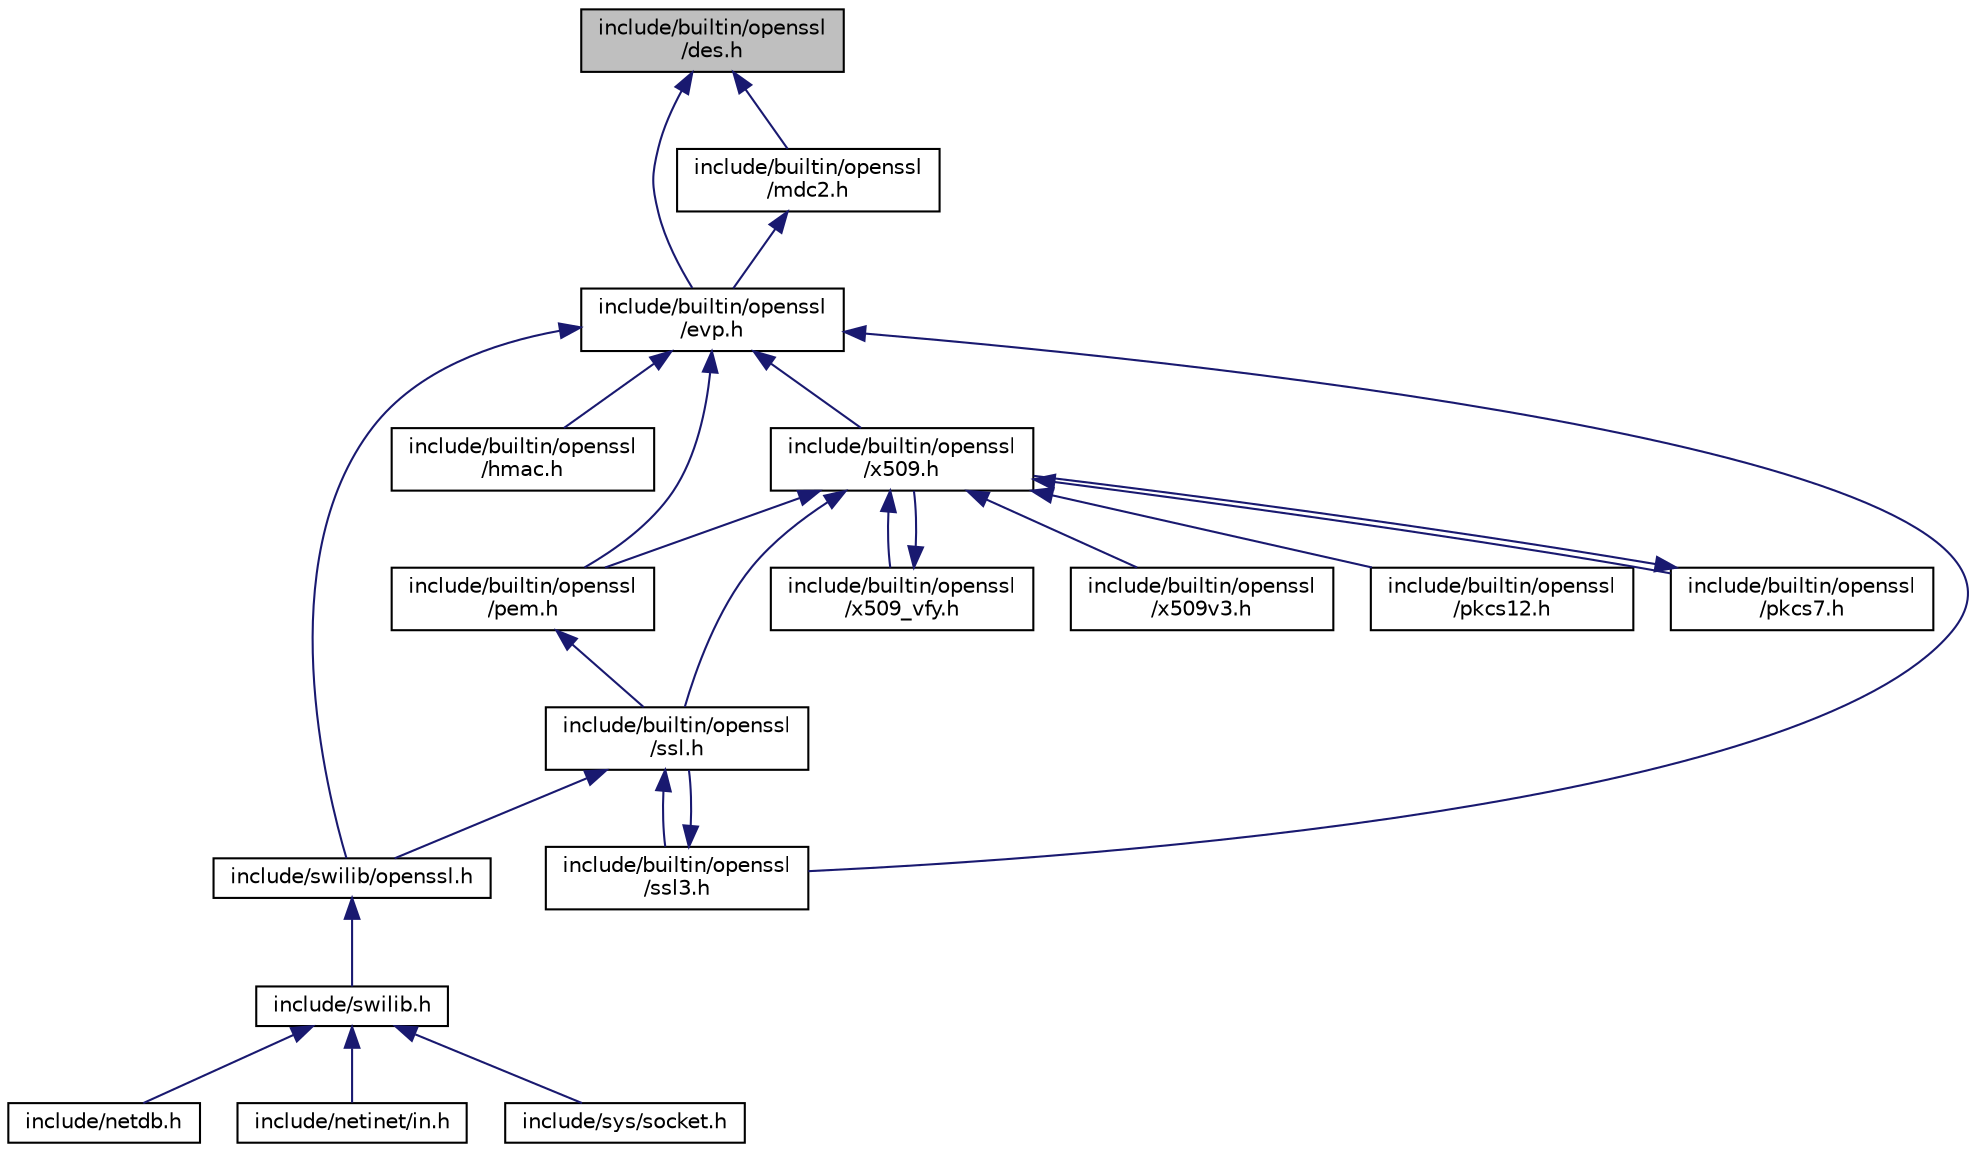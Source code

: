 digraph "include/builtin/openssl/des.h"
{
 // LATEX_PDF_SIZE
  edge [fontname="Helvetica",fontsize="10",labelfontname="Helvetica",labelfontsize="10"];
  node [fontname="Helvetica",fontsize="10",shape=record];
  Node1 [label="include/builtin/openssl\l/des.h",height=0.2,width=0.4,color="black", fillcolor="grey75", style="filled", fontcolor="black",tooltip=" "];
  Node1 -> Node2 [dir="back",color="midnightblue",fontsize="10",style="solid",fontname="Helvetica"];
  Node2 [label="include/builtin/openssl\l/evp.h",height=0.2,width=0.4,color="black", fillcolor="white", style="filled",URL="$evp_8h.html",tooltip=" "];
  Node2 -> Node3 [dir="back",color="midnightblue",fontsize="10",style="solid",fontname="Helvetica"];
  Node3 [label="include/swilib/openssl.h",height=0.2,width=0.4,color="black", fillcolor="white", style="filled",URL="$openssl_8h.html",tooltip=" "];
  Node3 -> Node4 [dir="back",color="midnightblue",fontsize="10",style="solid",fontname="Helvetica"];
  Node4 [label="include/swilib.h",height=0.2,width=0.4,color="black", fillcolor="white", style="filled",URL="$swilib_8h.html",tooltip=" "];
  Node4 -> Node5 [dir="back",color="midnightblue",fontsize="10",style="solid",fontname="Helvetica"];
  Node5 [label="include/netdb.h",height=0.2,width=0.4,color="black", fillcolor="white", style="filled",URL="$netdb_8h.html",tooltip=" "];
  Node4 -> Node6 [dir="back",color="midnightblue",fontsize="10",style="solid",fontname="Helvetica"];
  Node6 [label="include/netinet/in.h",height=0.2,width=0.4,color="black", fillcolor="white", style="filled",URL="$in_8h.html",tooltip=" "];
  Node4 -> Node7 [dir="back",color="midnightblue",fontsize="10",style="solid",fontname="Helvetica"];
  Node7 [label="include/sys/socket.h",height=0.2,width=0.4,color="black", fillcolor="white", style="filled",URL="$sys_2socket_8h.html",tooltip=" "];
  Node2 -> Node8 [dir="back",color="midnightblue",fontsize="10",style="solid",fontname="Helvetica"];
  Node8 [label="include/builtin/openssl\l/hmac.h",height=0.2,width=0.4,color="black", fillcolor="white", style="filled",URL="$hmac_8h.html",tooltip=" "];
  Node2 -> Node9 [dir="back",color="midnightblue",fontsize="10",style="solid",fontname="Helvetica"];
  Node9 [label="include/builtin/openssl\l/pem.h",height=0.2,width=0.4,color="black", fillcolor="white", style="filled",URL="$pem_8h.html",tooltip=" "];
  Node9 -> Node10 [dir="back",color="midnightblue",fontsize="10",style="solid",fontname="Helvetica"];
  Node10 [label="include/builtin/openssl\l/ssl.h",height=0.2,width=0.4,color="black", fillcolor="white", style="filled",URL="$ssl_8h.html",tooltip=" "];
  Node10 -> Node3 [dir="back",color="midnightblue",fontsize="10",style="solid",fontname="Helvetica"];
  Node10 -> Node11 [dir="back",color="midnightblue",fontsize="10",style="solid",fontname="Helvetica"];
  Node11 [label="include/builtin/openssl\l/ssl3.h",height=0.2,width=0.4,color="black", fillcolor="white", style="filled",URL="$ssl3_8h.html",tooltip=" "];
  Node11 -> Node10 [dir="back",color="midnightblue",fontsize="10",style="solid",fontname="Helvetica"];
  Node2 -> Node11 [dir="back",color="midnightblue",fontsize="10",style="solid",fontname="Helvetica"];
  Node2 -> Node12 [dir="back",color="midnightblue",fontsize="10",style="solid",fontname="Helvetica"];
  Node12 [label="include/builtin/openssl\l/x509.h",height=0.2,width=0.4,color="black", fillcolor="white", style="filled",URL="$x509_8h.html",tooltip=" "];
  Node12 -> Node9 [dir="back",color="midnightblue",fontsize="10",style="solid",fontname="Helvetica"];
  Node12 -> Node13 [dir="back",color="midnightblue",fontsize="10",style="solid",fontname="Helvetica"];
  Node13 [label="include/builtin/openssl\l/pkcs12.h",height=0.2,width=0.4,color="black", fillcolor="white", style="filled",URL="$pkcs12_8h.html",tooltip=" "];
  Node12 -> Node14 [dir="back",color="midnightblue",fontsize="10",style="solid",fontname="Helvetica"];
  Node14 [label="include/builtin/openssl\l/pkcs7.h",height=0.2,width=0.4,color="black", fillcolor="white", style="filled",URL="$pkcs7_8h.html",tooltip=" "];
  Node14 -> Node12 [dir="back",color="midnightblue",fontsize="10",style="solid",fontname="Helvetica"];
  Node12 -> Node10 [dir="back",color="midnightblue",fontsize="10",style="solid",fontname="Helvetica"];
  Node12 -> Node15 [dir="back",color="midnightblue",fontsize="10",style="solid",fontname="Helvetica"];
  Node15 [label="include/builtin/openssl\l/x509_vfy.h",height=0.2,width=0.4,color="black", fillcolor="white", style="filled",URL="$x509__vfy_8h.html",tooltip=" "];
  Node15 -> Node12 [dir="back",color="midnightblue",fontsize="10",style="solid",fontname="Helvetica"];
  Node12 -> Node16 [dir="back",color="midnightblue",fontsize="10",style="solid",fontname="Helvetica"];
  Node16 [label="include/builtin/openssl\l/x509v3.h",height=0.2,width=0.4,color="black", fillcolor="white", style="filled",URL="$x509v3_8h.html",tooltip=" "];
  Node1 -> Node17 [dir="back",color="midnightblue",fontsize="10",style="solid",fontname="Helvetica"];
  Node17 [label="include/builtin/openssl\l/mdc2.h",height=0.2,width=0.4,color="black", fillcolor="white", style="filled",URL="$mdc2_8h.html",tooltip=" "];
  Node17 -> Node2 [dir="back",color="midnightblue",fontsize="10",style="solid",fontname="Helvetica"];
}
